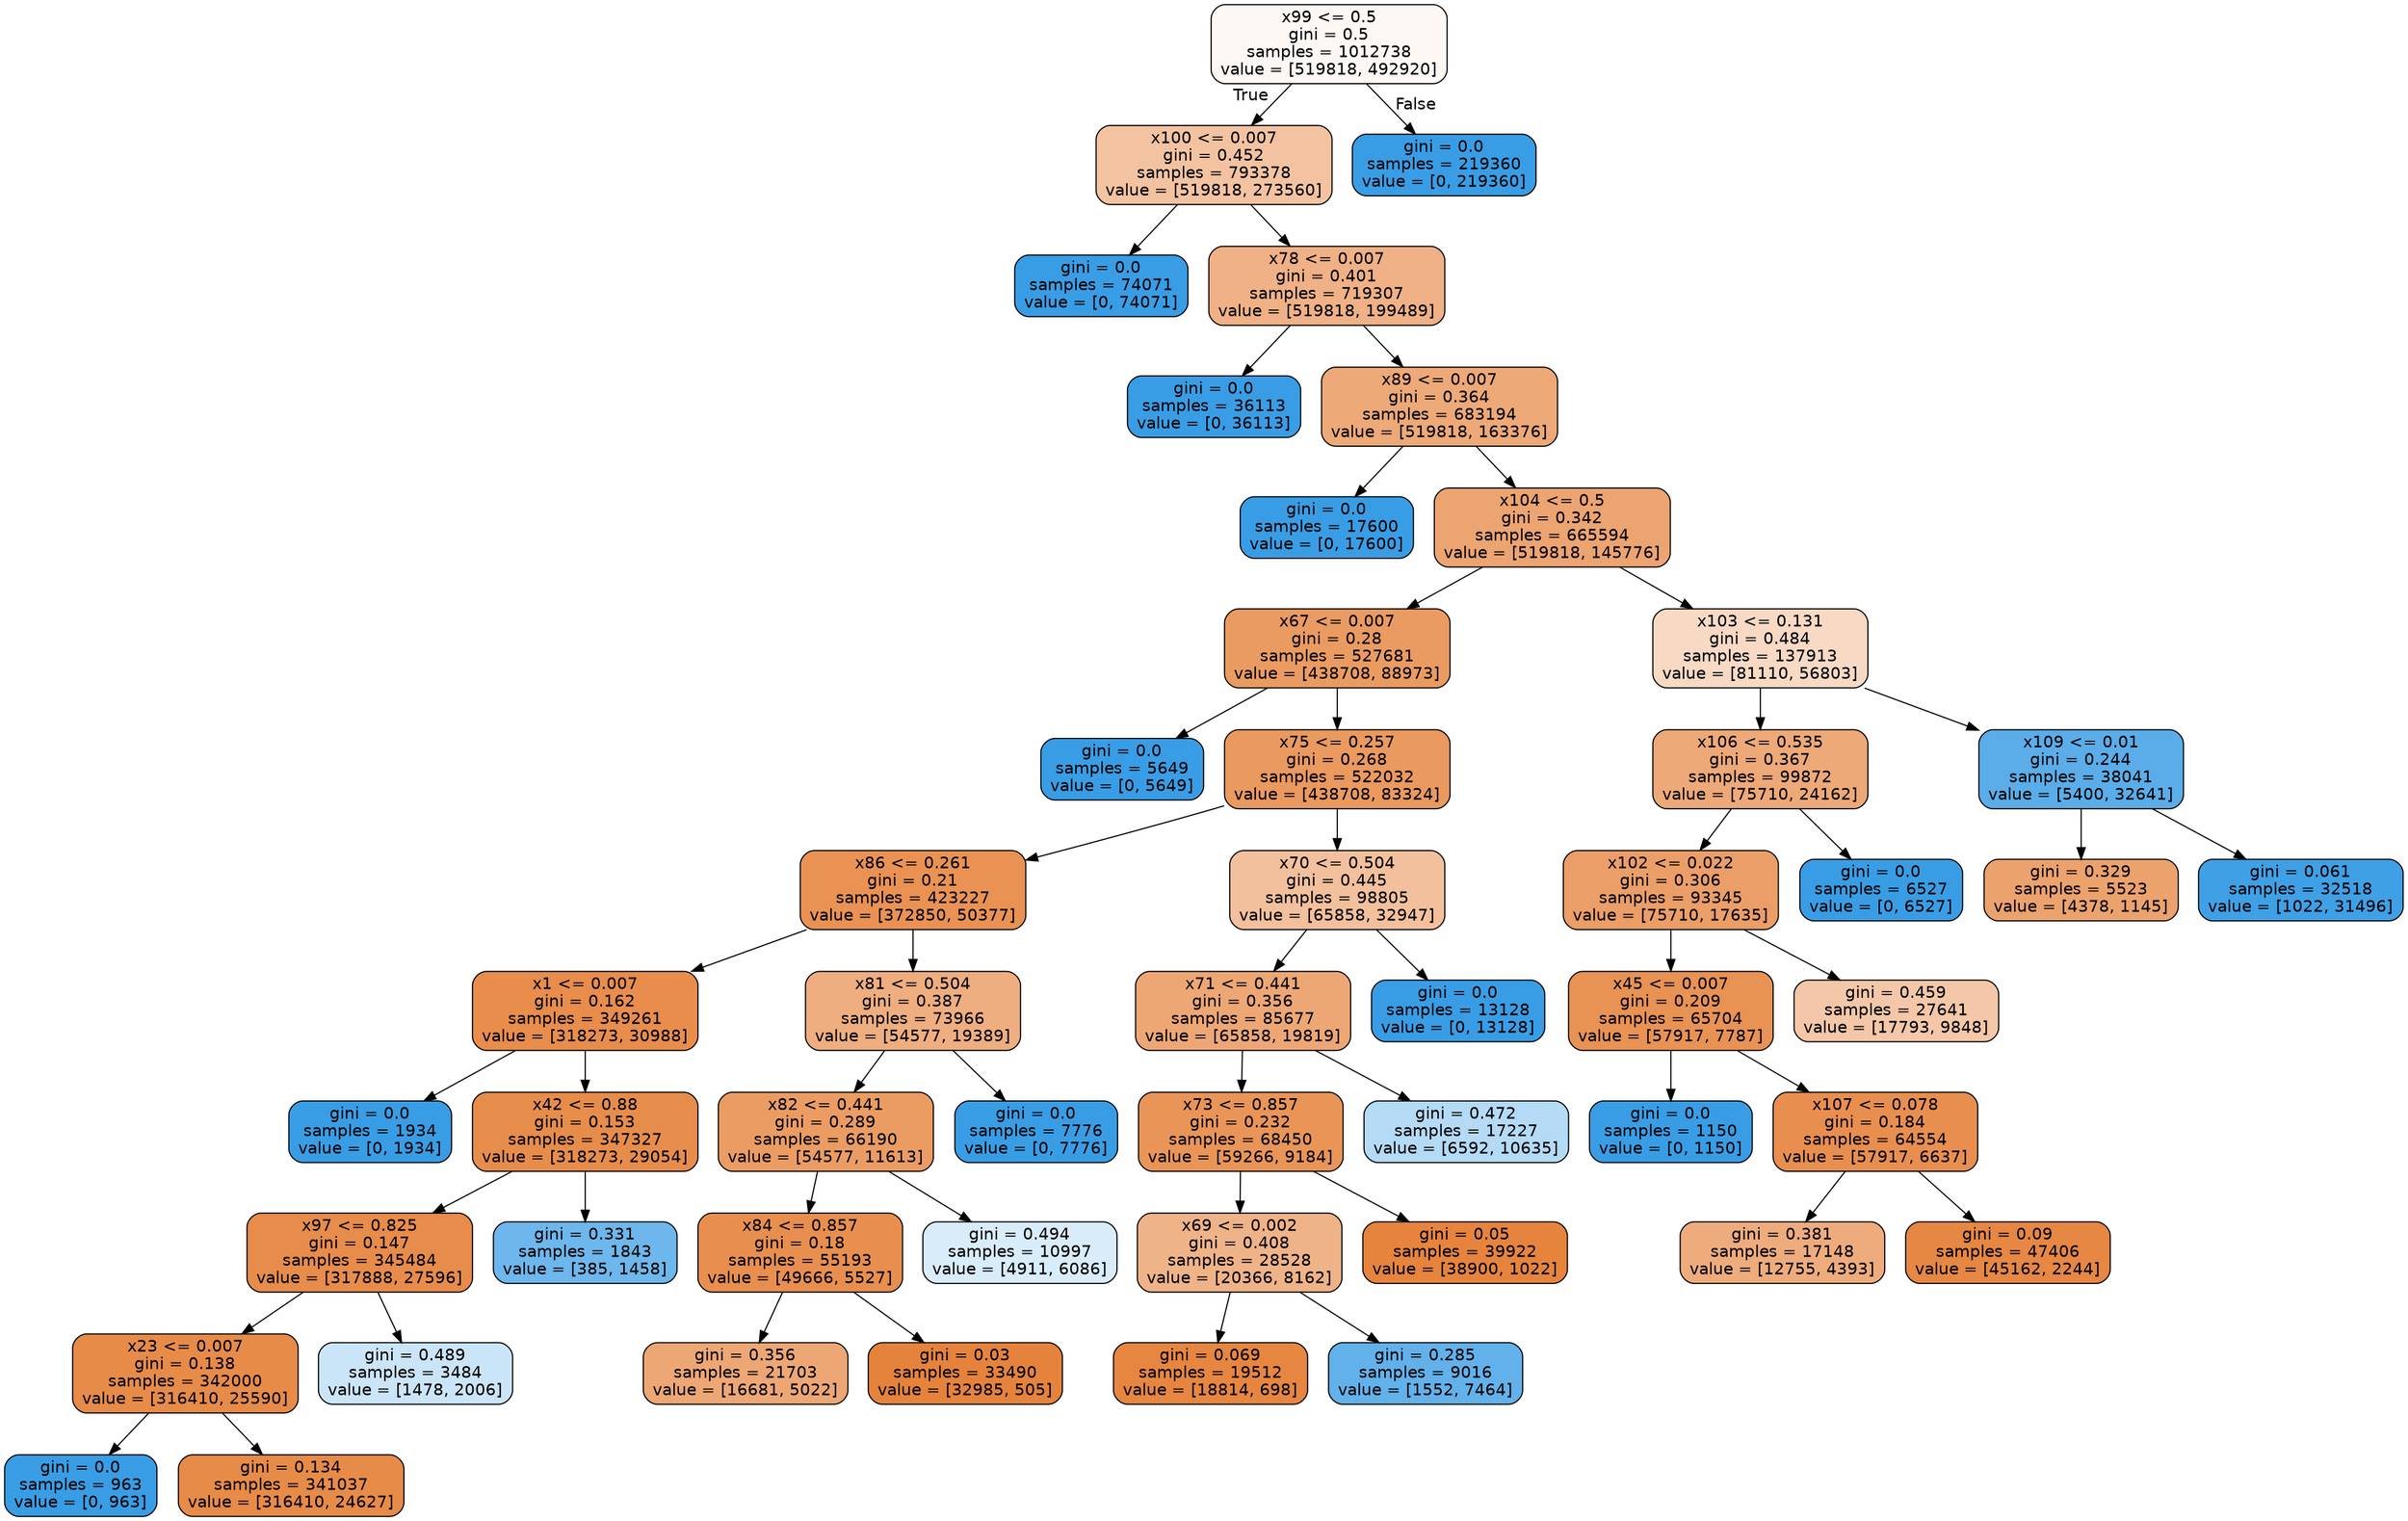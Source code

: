 digraph Tree {
node [shape=box, style="filled, rounded", color="black", fontname="helvetica"] ;
edge [fontname="helvetica"] ;
0 [label="x99 <= 0.5\ngini = 0.5\nsamples = 1012738\nvalue = [519818, 492920]", fillcolor="#fef8f5"] ;
1 [label="x100 <= 0.007\ngini = 0.452\nsamples = 793378\nvalue = [519818, 273560]", fillcolor="#f3c3a1"] ;
0 -> 1 [labeldistance=2.5, labelangle=45, headlabel="True"] ;
2 [label="gini = 0.0\nsamples = 74071\nvalue = [0, 74071]", fillcolor="#399de5"] ;
1 -> 2 ;
3 [label="x78 <= 0.007\ngini = 0.401\nsamples = 719307\nvalue = [519818, 199489]", fillcolor="#efb185"] ;
1 -> 3 ;
4 [label="gini = 0.0\nsamples = 36113\nvalue = [0, 36113]", fillcolor="#399de5"] ;
3 -> 4 ;
5 [label="x89 <= 0.007\ngini = 0.364\nsamples = 683194\nvalue = [519818, 163376]", fillcolor="#eda977"] ;
3 -> 5 ;
6 [label="gini = 0.0\nsamples = 17600\nvalue = [0, 17600]", fillcolor="#399de5"] ;
5 -> 6 ;
7 [label="x104 <= 0.5\ngini = 0.342\nsamples = 665594\nvalue = [519818, 145776]", fillcolor="#eca471"] ;
5 -> 7 ;
8 [label="x67 <= 0.007\ngini = 0.28\nsamples = 527681\nvalue = [438708, 88973]", fillcolor="#ea9b61"] ;
7 -> 8 ;
9 [label="gini = 0.0\nsamples = 5649\nvalue = [0, 5649]", fillcolor="#399de5"] ;
8 -> 9 ;
10 [label="x75 <= 0.257\ngini = 0.268\nsamples = 522032\nvalue = [438708, 83324]", fillcolor="#ea995f"] ;
8 -> 10 ;
11 [label="x86 <= 0.261\ngini = 0.21\nsamples = 423227\nvalue = [372850, 50377]", fillcolor="#e99254"] ;
10 -> 11 ;
12 [label="x1 <= 0.007\ngini = 0.162\nsamples = 349261\nvalue = [318273, 30988]", fillcolor="#e88d4c"] ;
11 -> 12 ;
13 [label="gini = 0.0\nsamples = 1934\nvalue = [0, 1934]", fillcolor="#399de5"] ;
12 -> 13 ;
14 [label="x42 <= 0.88\ngini = 0.153\nsamples = 347327\nvalue = [318273, 29054]", fillcolor="#e78d4b"] ;
12 -> 14 ;
15 [label="x97 <= 0.825\ngini = 0.147\nsamples = 345484\nvalue = [317888, 27596]", fillcolor="#e78c4a"] ;
14 -> 15 ;
16 [label="x23 <= 0.007\ngini = 0.138\nsamples = 342000\nvalue = [316410, 25590]", fillcolor="#e78b49"] ;
15 -> 16 ;
17 [label="gini = 0.0\nsamples = 963\nvalue = [0, 963]", fillcolor="#399de5"] ;
16 -> 17 ;
18 [label="gini = 0.134\nsamples = 341037\nvalue = [316410, 24627]", fillcolor="#e78b48"] ;
16 -> 18 ;
19 [label="gini = 0.489\nsamples = 3484\nvalue = [1478, 2006]", fillcolor="#cbe5f8"] ;
15 -> 19 ;
20 [label="gini = 0.331\nsamples = 1843\nvalue = [385, 1458]", fillcolor="#6db7ec"] ;
14 -> 20 ;
21 [label="x81 <= 0.504\ngini = 0.387\nsamples = 73966\nvalue = [54577, 19389]", fillcolor="#eeae7f"] ;
11 -> 21 ;
22 [label="x82 <= 0.441\ngini = 0.289\nsamples = 66190\nvalue = [54577, 11613]", fillcolor="#eb9c63"] ;
21 -> 22 ;
23 [label="x84 <= 0.857\ngini = 0.18\nsamples = 55193\nvalue = [49666, 5527]", fillcolor="#e88f4f"] ;
22 -> 23 ;
24 [label="gini = 0.356\nsamples = 21703\nvalue = [16681, 5022]", fillcolor="#eda775"] ;
23 -> 24 ;
25 [label="gini = 0.03\nsamples = 33490\nvalue = [32985, 505]", fillcolor="#e5833c"] ;
23 -> 25 ;
26 [label="gini = 0.494\nsamples = 10997\nvalue = [4911, 6086]", fillcolor="#d9ecfa"] ;
22 -> 26 ;
27 [label="gini = 0.0\nsamples = 7776\nvalue = [0, 7776]", fillcolor="#399de5"] ;
21 -> 27 ;
28 [label="x70 <= 0.504\ngini = 0.445\nsamples = 98805\nvalue = [65858, 32947]", fillcolor="#f2c09c"] ;
10 -> 28 ;
29 [label="x71 <= 0.441\ngini = 0.356\nsamples = 85677\nvalue = [65858, 19819]", fillcolor="#eda775"] ;
28 -> 29 ;
30 [label="x73 <= 0.857\ngini = 0.232\nsamples = 68450\nvalue = [59266, 9184]", fillcolor="#e99558"] ;
29 -> 30 ;
31 [label="x69 <= 0.002\ngini = 0.408\nsamples = 28528\nvalue = [20366, 8162]", fillcolor="#efb388"] ;
30 -> 31 ;
32 [label="gini = 0.069\nsamples = 19512\nvalue = [18814, 698]", fillcolor="#e68640"] ;
31 -> 32 ;
33 [label="gini = 0.285\nsamples = 9016\nvalue = [1552, 7464]", fillcolor="#62b1ea"] ;
31 -> 33 ;
34 [label="gini = 0.05\nsamples = 39922\nvalue = [38900, 1022]", fillcolor="#e6843e"] ;
30 -> 34 ;
35 [label="gini = 0.472\nsamples = 17227\nvalue = [6592, 10635]", fillcolor="#b4daf5"] ;
29 -> 35 ;
36 [label="gini = 0.0\nsamples = 13128\nvalue = [0, 13128]", fillcolor="#399de5"] ;
28 -> 36 ;
37 [label="x103 <= 0.131\ngini = 0.484\nsamples = 137913\nvalue = [81110, 56803]", fillcolor="#f7d9c4"] ;
7 -> 37 ;
38 [label="x106 <= 0.535\ngini = 0.367\nsamples = 99872\nvalue = [75710, 24162]", fillcolor="#eda978"] ;
37 -> 38 ;
39 [label="x102 <= 0.022\ngini = 0.306\nsamples = 93345\nvalue = [75710, 17635]", fillcolor="#eb9e67"] ;
38 -> 39 ;
40 [label="x45 <= 0.007\ngini = 0.209\nsamples = 65704\nvalue = [57917, 7787]", fillcolor="#e89254"] ;
39 -> 40 ;
41 [label="gini = 0.0\nsamples = 1150\nvalue = [0, 1150]", fillcolor="#399de5"] ;
40 -> 41 ;
42 [label="x107 <= 0.078\ngini = 0.184\nsamples = 64554\nvalue = [57917, 6637]", fillcolor="#e88f50"] ;
40 -> 42 ;
43 [label="gini = 0.381\nsamples = 17148\nvalue = [12755, 4393]", fillcolor="#eeac7d"] ;
42 -> 43 ;
44 [label="gini = 0.09\nsamples = 47406\nvalue = [45162, 2244]", fillcolor="#e68743"] ;
42 -> 44 ;
45 [label="gini = 0.459\nsamples = 27641\nvalue = [17793, 9848]", fillcolor="#f3c7a7"] ;
39 -> 45 ;
46 [label="gini = 0.0\nsamples = 6527\nvalue = [0, 6527]", fillcolor="#399de5"] ;
38 -> 46 ;
47 [label="x109 <= 0.01\ngini = 0.244\nsamples = 38041\nvalue = [5400, 32641]", fillcolor="#5aade9"] ;
37 -> 47 ;
48 [label="gini = 0.329\nsamples = 5523\nvalue = [4378, 1145]", fillcolor="#eca26d"] ;
47 -> 48 ;
49 [label="gini = 0.061\nsamples = 32518\nvalue = [1022, 31496]", fillcolor="#3fa0e6"] ;
47 -> 49 ;
50 [label="gini = 0.0\nsamples = 219360\nvalue = [0, 219360]", fillcolor="#399de5"] ;
0 -> 50 [labeldistance=2.5, labelangle=-45, headlabel="False"] ;
}